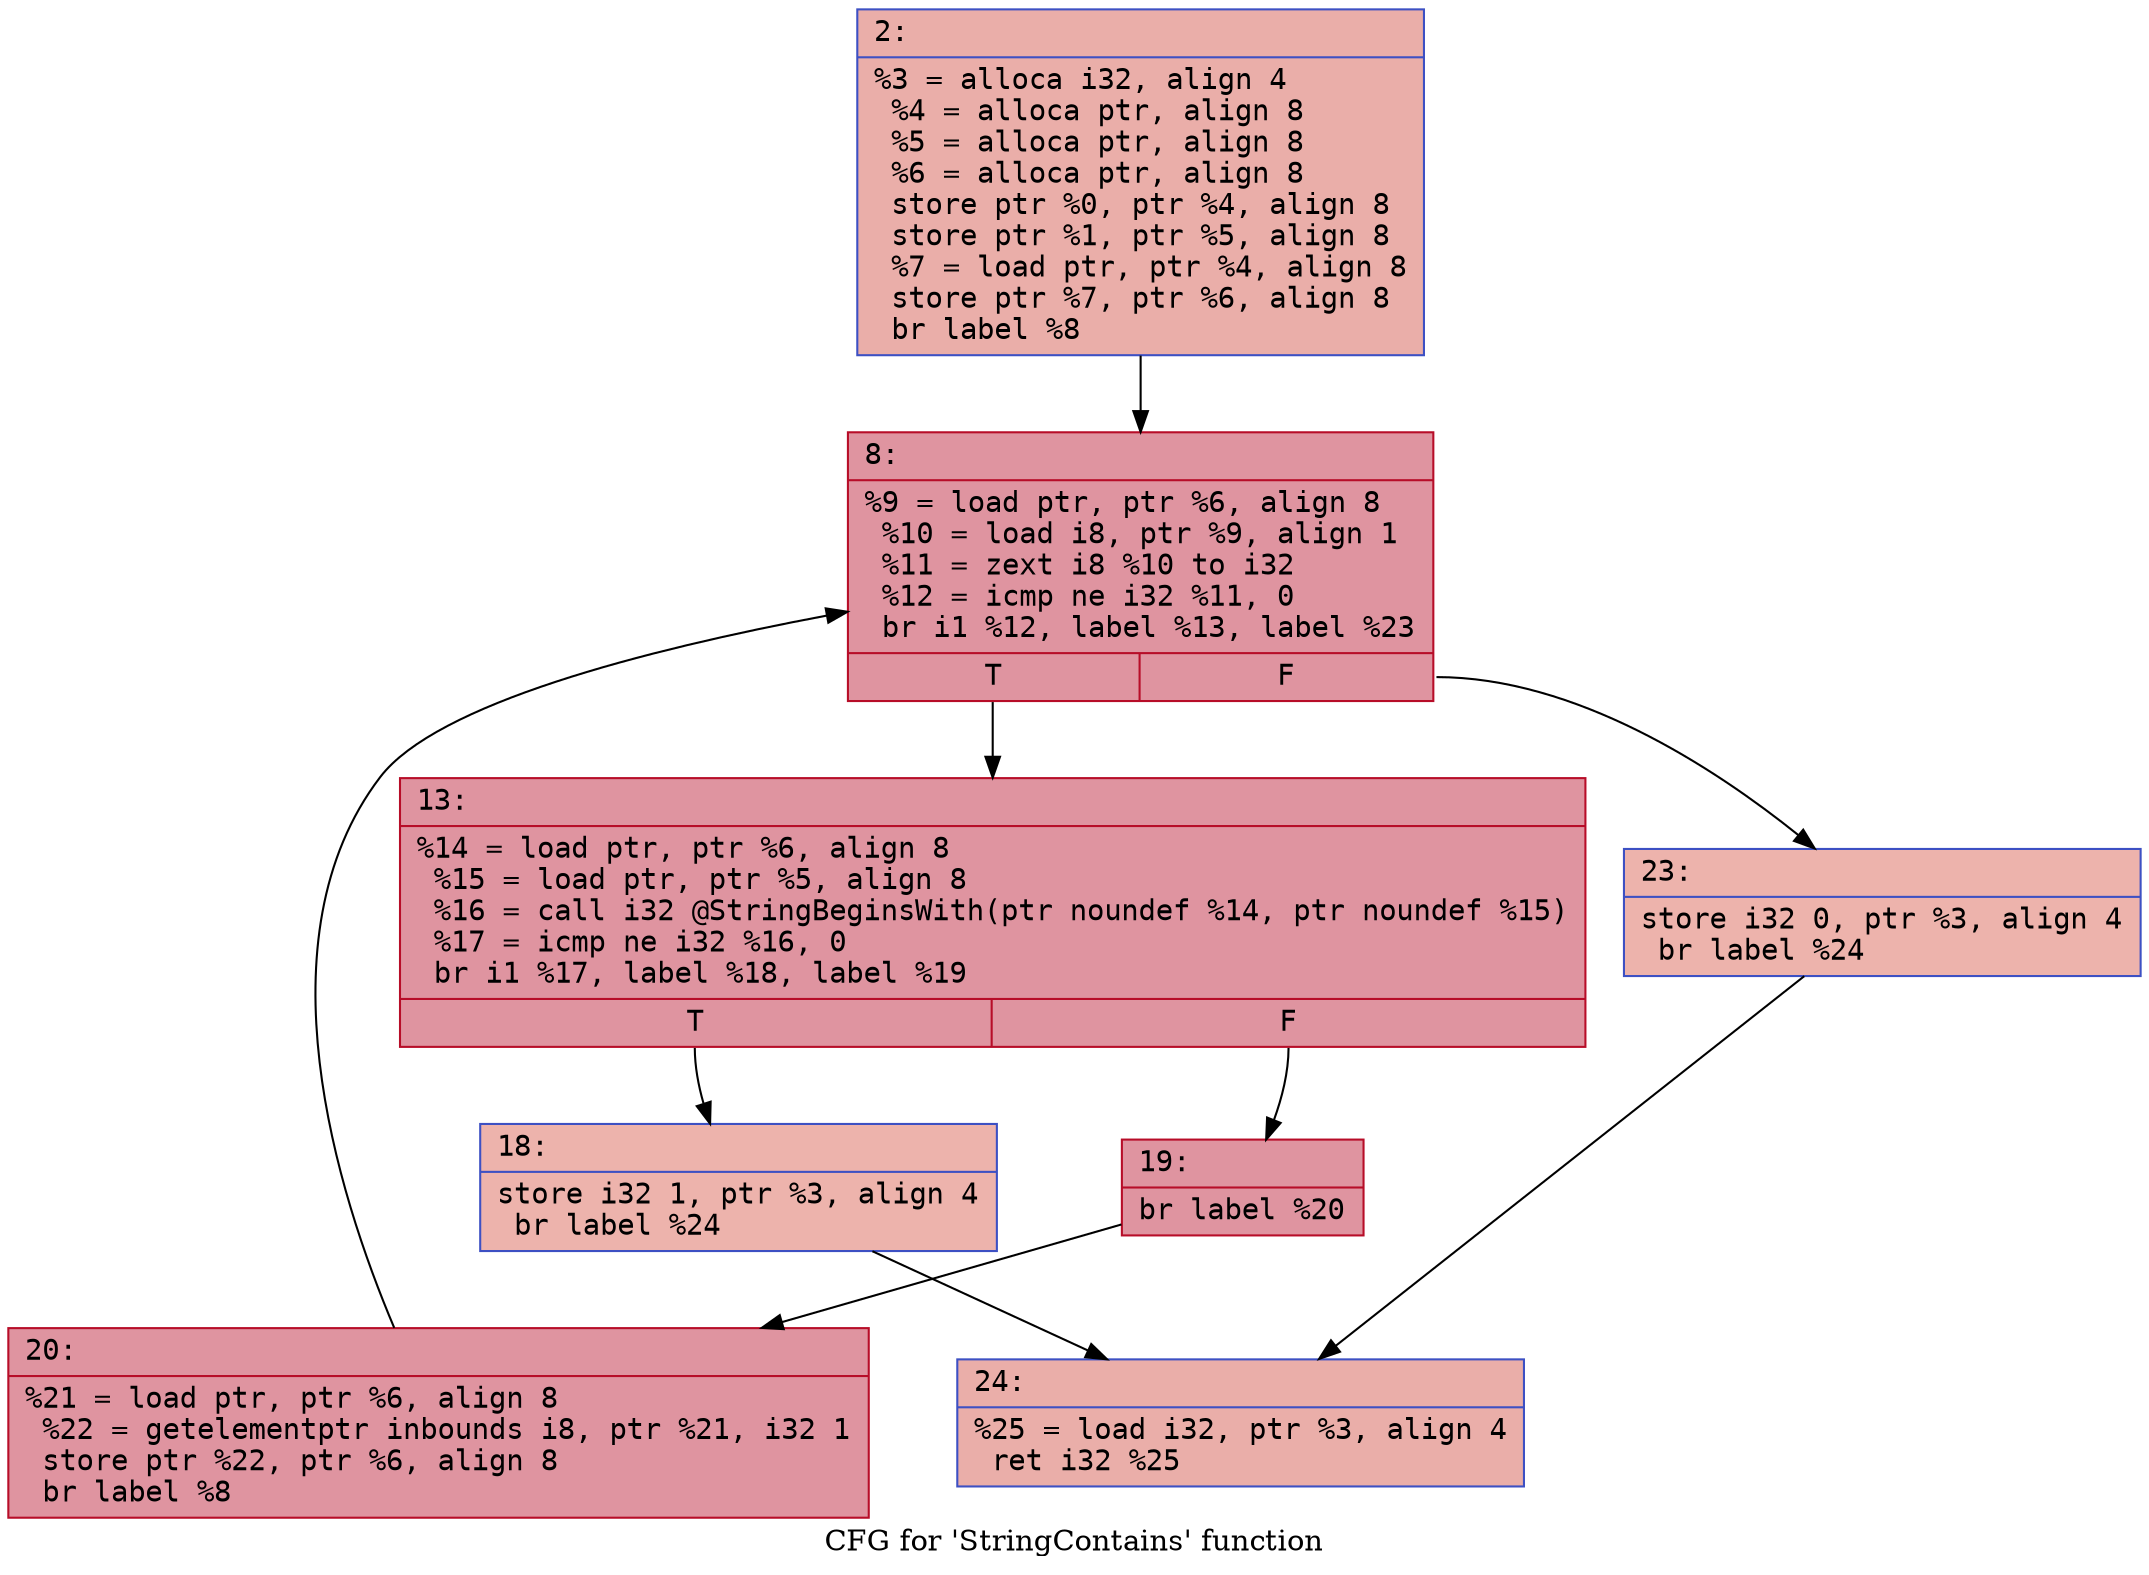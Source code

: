digraph "CFG for 'StringContains' function" {
	label="CFG for 'StringContains' function";

	Node0x6000018468a0 [shape=record,color="#3d50c3ff", style=filled, fillcolor="#d0473d70" fontname="Courier",label="{2:\l|  %3 = alloca i32, align 4\l  %4 = alloca ptr, align 8\l  %5 = alloca ptr, align 8\l  %6 = alloca ptr, align 8\l  store ptr %0, ptr %4, align 8\l  store ptr %1, ptr %5, align 8\l  %7 = load ptr, ptr %4, align 8\l  store ptr %7, ptr %6, align 8\l  br label %8\l}"];
	Node0x6000018468a0 -> Node0x6000018468f0[tooltip="2 -> 8\nProbability 100.00%" ];
	Node0x6000018468f0 [shape=record,color="#b70d28ff", style=filled, fillcolor="#b70d2870" fontname="Courier",label="{8:\l|  %9 = load ptr, ptr %6, align 8\l  %10 = load i8, ptr %9, align 1\l  %11 = zext i8 %10 to i32\l  %12 = icmp ne i32 %11, 0\l  br i1 %12, label %13, label %23\l|{<s0>T|<s1>F}}"];
	Node0x6000018468f0:s0 -> Node0x600001846940[tooltip="8 -> 13\nProbability 96.88%" ];
	Node0x6000018468f0:s1 -> Node0x600001846a80[tooltip="8 -> 23\nProbability 3.12%" ];
	Node0x600001846940 [shape=record,color="#b70d28ff", style=filled, fillcolor="#b70d2870" fontname="Courier",label="{13:\l|  %14 = load ptr, ptr %6, align 8\l  %15 = load ptr, ptr %5, align 8\l  %16 = call i32 @StringBeginsWith(ptr noundef %14, ptr noundef %15)\l  %17 = icmp ne i32 %16, 0\l  br i1 %17, label %18, label %19\l|{<s0>T|<s1>F}}"];
	Node0x600001846940:s0 -> Node0x600001846990[tooltip="13 -> 18\nProbability 3.12%" ];
	Node0x600001846940:s1 -> Node0x6000018469e0[tooltip="13 -> 19\nProbability 96.88%" ];
	Node0x600001846990 [shape=record,color="#3d50c3ff", style=filled, fillcolor="#d6524470" fontname="Courier",label="{18:\l|  store i32 1, ptr %3, align 4\l  br label %24\l}"];
	Node0x600001846990 -> Node0x600001846ad0[tooltip="18 -> 24\nProbability 100.00%" ];
	Node0x6000018469e0 [shape=record,color="#b70d28ff", style=filled, fillcolor="#b70d2870" fontname="Courier",label="{19:\l|  br label %20\l}"];
	Node0x6000018469e0 -> Node0x600001846a30[tooltip="19 -> 20\nProbability 100.00%" ];
	Node0x600001846a30 [shape=record,color="#b70d28ff", style=filled, fillcolor="#b70d2870" fontname="Courier",label="{20:\l|  %21 = load ptr, ptr %6, align 8\l  %22 = getelementptr inbounds i8, ptr %21, i32 1\l  store ptr %22, ptr %6, align 8\l  br label %8\l}"];
	Node0x600001846a30 -> Node0x6000018468f0[tooltip="20 -> 8\nProbability 100.00%" ];
	Node0x600001846a80 [shape=record,color="#3d50c3ff", style=filled, fillcolor="#d6524470" fontname="Courier",label="{23:\l|  store i32 0, ptr %3, align 4\l  br label %24\l}"];
	Node0x600001846a80 -> Node0x600001846ad0[tooltip="23 -> 24\nProbability 100.00%" ];
	Node0x600001846ad0 [shape=record,color="#3d50c3ff", style=filled, fillcolor="#d0473d70" fontname="Courier",label="{24:\l|  %25 = load i32, ptr %3, align 4\l  ret i32 %25\l}"];
}
